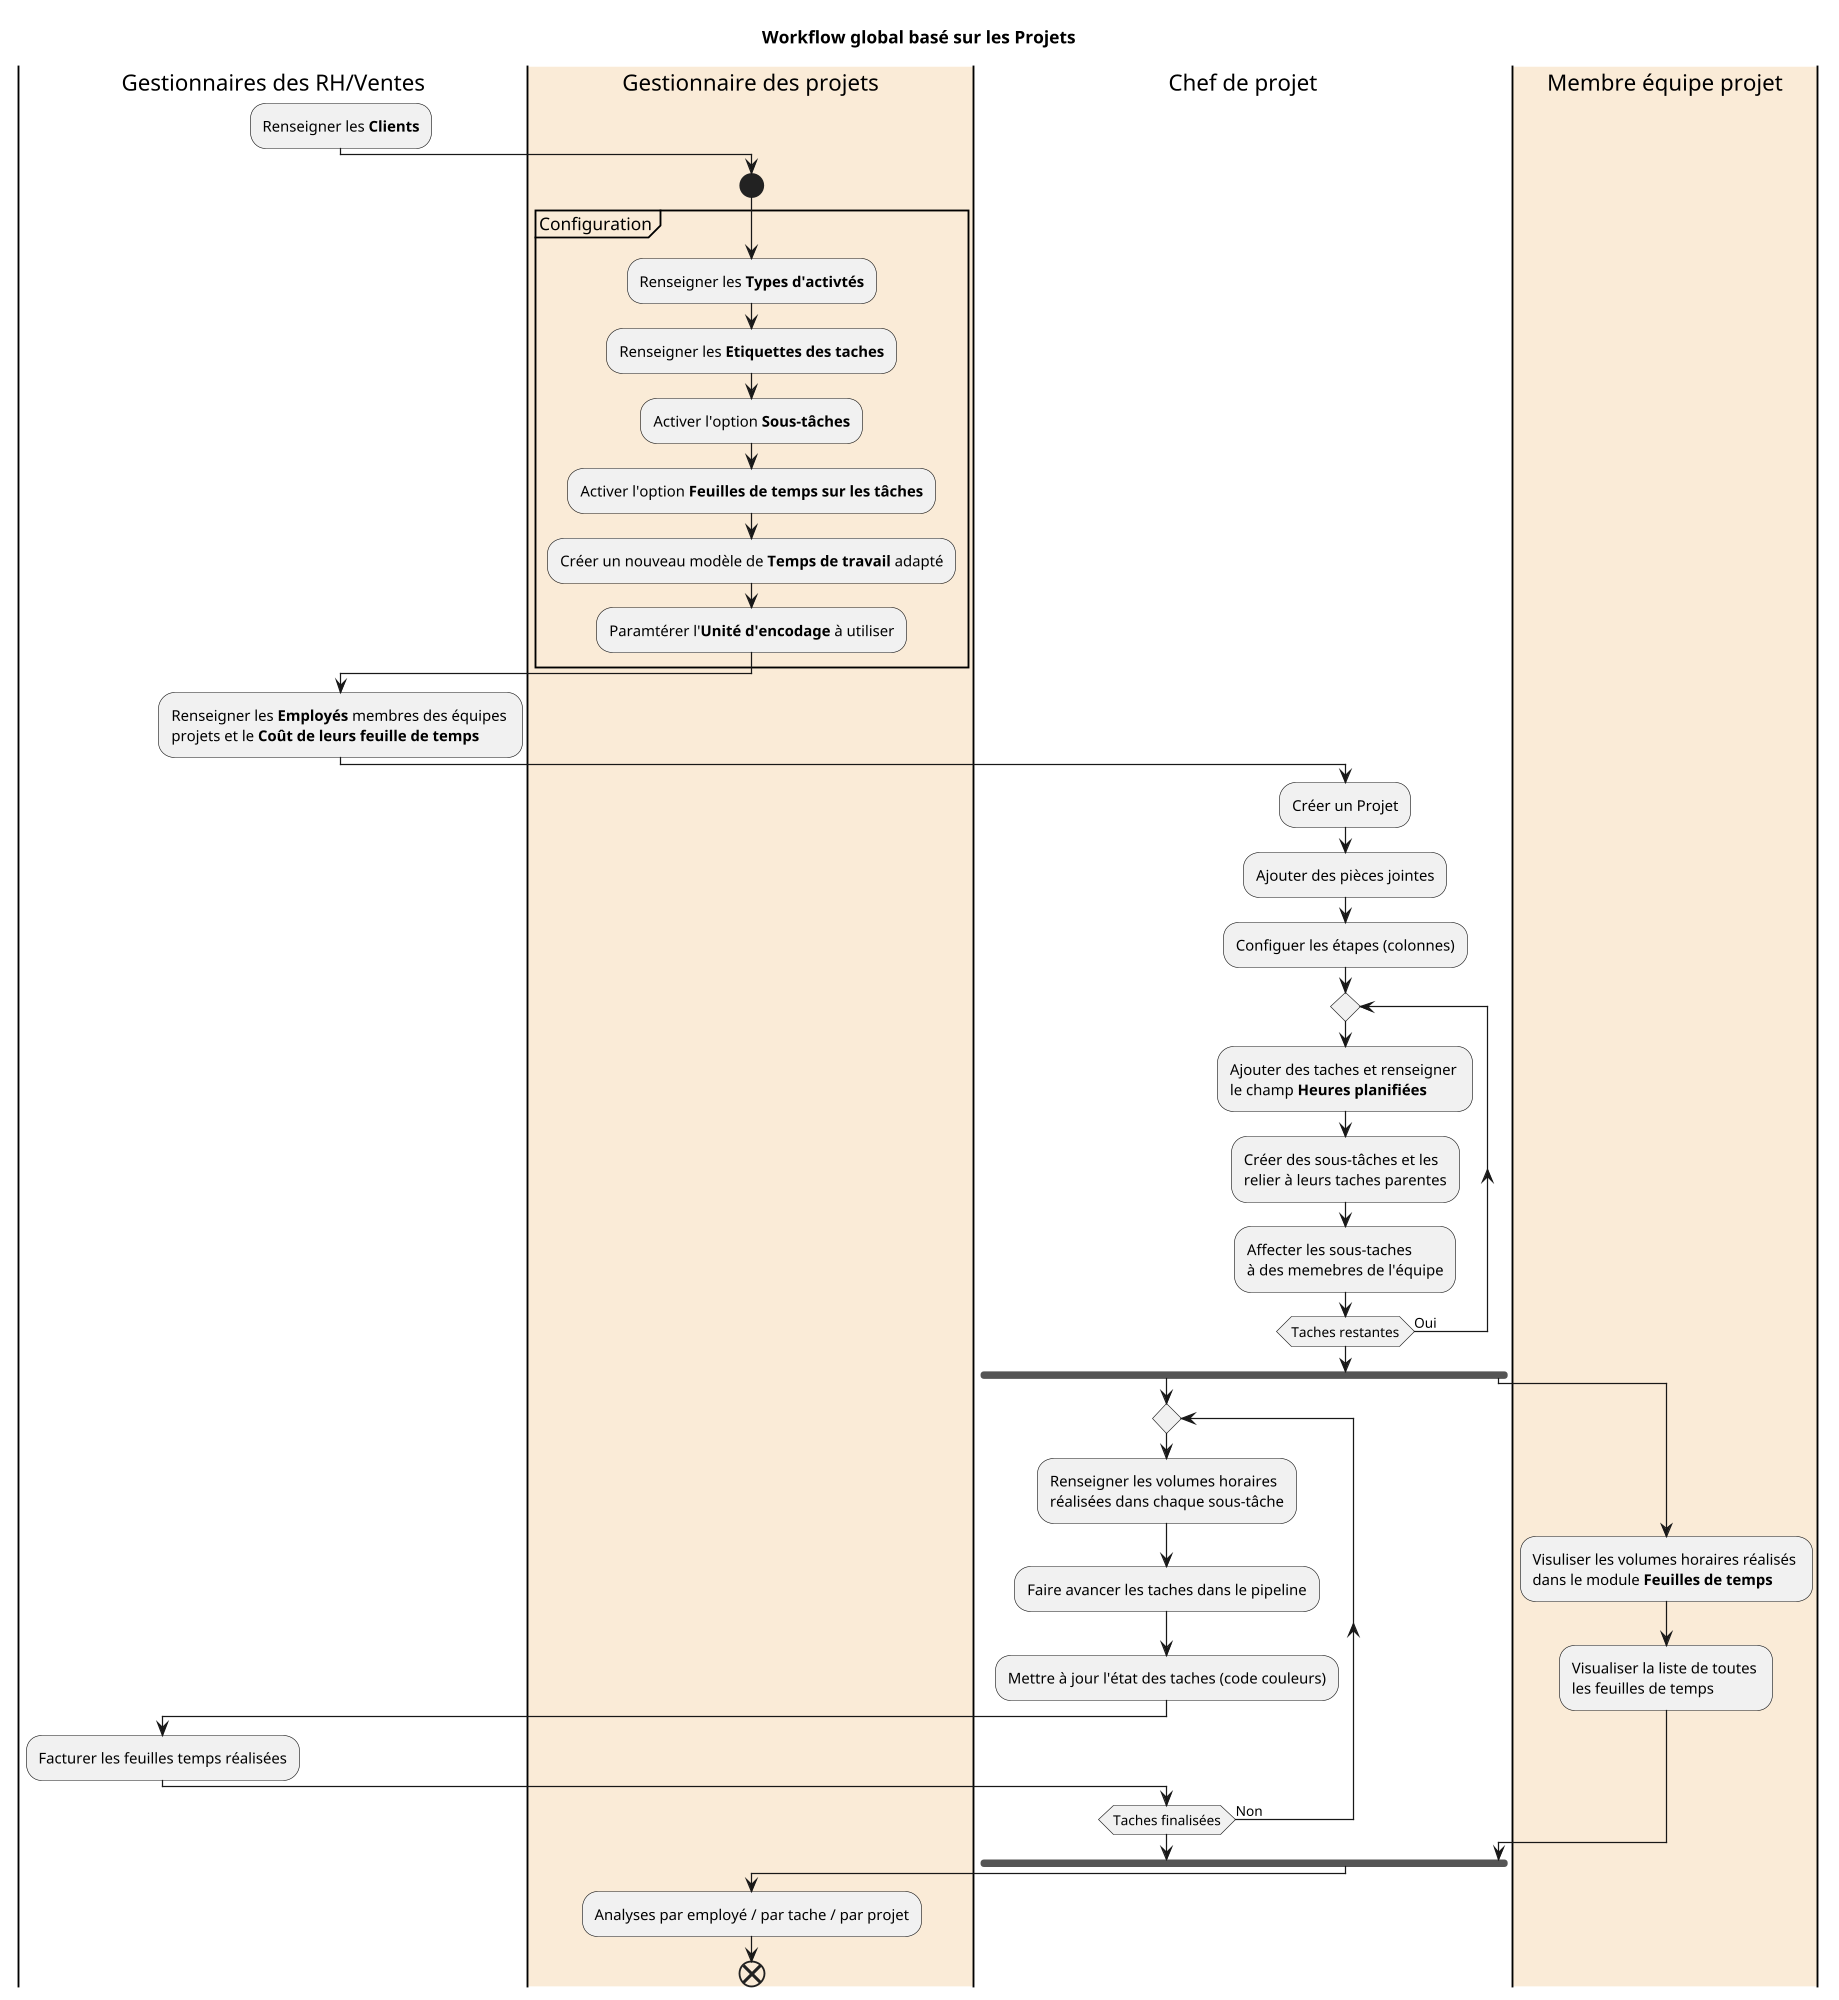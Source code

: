 
@startuml activity-projets-global
title Workflow global basé sur les Projets 
scale 200 width
scale 2000 height


|Gestionnaires des RH/Ventes|
    :Renseigner les **Clients**;

|#AntiqueWhite|Gestionnaire des projets|
start

partition Configuration {
    :Renseigner les **Types d'activtés**;
    :Renseigner les **Etiquettes des taches**;
    :Activer l'option **Sous-tâches**;
    :Activer l'option **Feuilles de temps sur les tâches**;
    :Créer un nouveau modèle de **Temps de travail** adapté;
    :Paramtérer l'**Unité d'encodage** à utiliser;
}

|Gestionnaires des RH/Ventes|
    :Renseigner les **Employés** membres des équipes \nprojets et le **Coût de leurs feuille de temps**;

|Chef de projet|
:Créer un Projet;
:Ajouter des pièces jointes;
:Configuer les étapes (colonnes);

repeat
    :Ajouter des taches et renseigner \nle champ **Heures planifiées**;
    :Créer des sous-tâches et les \nrelier à leurs taches parentes;
    :Affecter les sous-taches \nà des memebres de l'équipe;
repeat while (Taches restantes) is (Oui)

fork

repeat
    |Chef de projet|
    :Renseigner les volumes horaires \nréalisées dans chaque sous-tâche;
    :Faire avancer les taches dans le pipeline;
    :Mettre à jour l'état des taches (code couleurs);
    |Gestionnaires des RH/Ventes|
        :Facturer les feuilles temps réalisées;
    |Chef de projet|
repeat while (Taches finalisées) is (Non)

fork again 
|#AntiqueWhite|Membre équipe projet|
    :Visuliser les volumes horaires réalisés \ndans le module **Feuilles de temps**;
    :Visualiser la liste de toutes \nles feuilles de temps;

|Chef de projet|
end fork

|#AntiqueWhite|Gestionnaire des projets|
:Analyses par employé / par tache / par projet;

end

@enduml